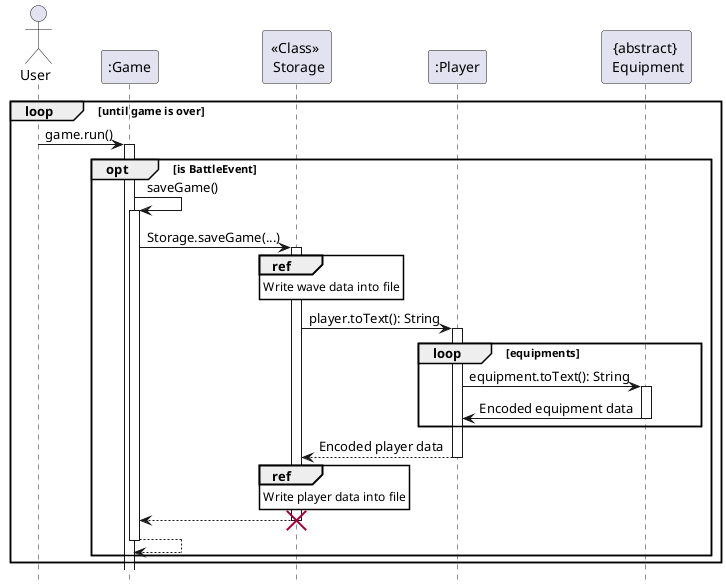 @startuml
hide footbox
skinparam sequenceReferenceBackgroundColor #FFFFFF
actor User

participant ":Game" as Game
participant "<<Class>> \n Storage" as Storage
participant ":Player" as Player
participant "{abstract} \n Equipment" as Equipment

loop until game is over
    User->Game : game.run()
    activate Game
    opt is BattleEvent
        Game->Game:saveGame()
        activate Game
        Game->Storage: Storage.saveGame(...)
        activate Storage

        ref over Storage
            Write wave data into file
        end ref
        Storage -> Player: player.toText(): String
        activate Player
        loop equipments
        Player -> Equipment: equipment.toText(): String
        activate Equipment
        Equipment -> Player: Encoded equipment data
        deactivate Equipment
        end equipments
        Player --> Storage: Encoded player data
        deactivate Player
        ref over Storage
            Write player data into file
        end ref

        Storage --> Game
        destroy Storage
        Game --> Game
        deactivate Game
    end opt
end loop
@enduml

@startuml
hide footbox
skinparam sequenceReferenceBackgroundColor #FFFFFF

participant "<<Class>> \n Storage" as Storage
participant ":FileWriter" as FileWriter
participant ":File" as File

activate Storage
group sd Write data into file
    Storage -> FileWriter: fw.write(data)
    activate FileWriter
    FileWriter -> File
    activate File
    File --> FileWriter
    deactivate File
    FileWriter --> Storage
    deactivate FileWriter
end group
@enduml
